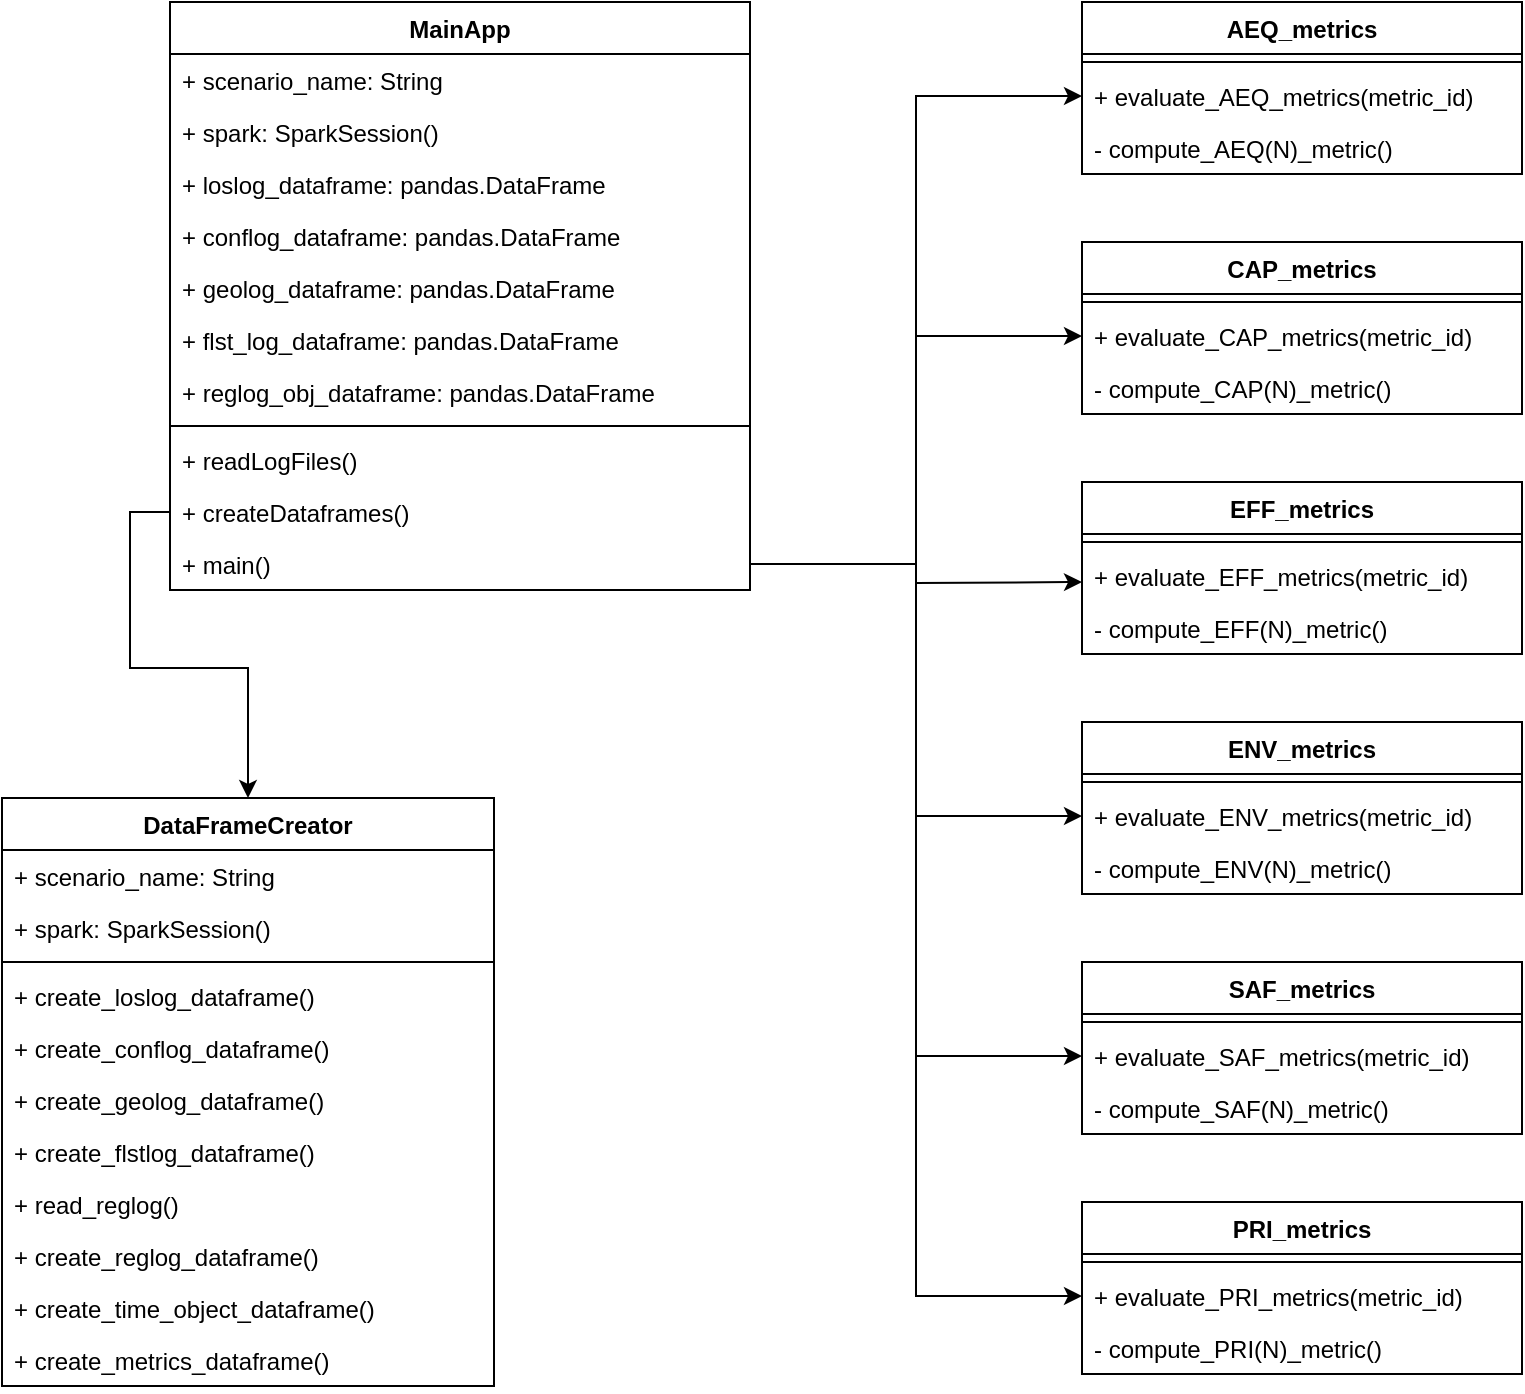 <mxfile version="15.3.8" type="device" pages="2"><diagram id="G_pzx5vyBXvMakz2AJsn" name="class_architecture_v1"><mxGraphModel dx="1092" dy="494" grid="1" gridSize="10" guides="1" tooltips="1" connect="1" arrows="1" fold="1" page="1" pageScale="1" pageWidth="827" pageHeight="1169" math="0" shadow="0"><root><mxCell id="0"/><mxCell id="1" parent="0"/><mxCell id="NrFnVaKb7ogCET7EmjuS-22" value="MainApp" style="swimlane;fontStyle=1;align=center;verticalAlign=top;childLayout=stackLayout;horizontal=1;startSize=26;horizontalStack=0;resizeParent=1;resizeParentMax=0;resizeLast=0;collapsible=1;marginBottom=0;" parent="1" vertex="1"><mxGeometry x="124" y="40" width="290" height="294" as="geometry"/></mxCell><mxCell id="NrFnVaKb7ogCET7EmjuS-23" value="+ scenario_name: String" style="text;strokeColor=none;fillColor=none;align=left;verticalAlign=top;spacingLeft=4;spacingRight=4;overflow=hidden;rotatable=0;points=[[0,0.5],[1,0.5]];portConstraint=eastwest;" parent="NrFnVaKb7ogCET7EmjuS-22" vertex="1"><mxGeometry y="26" width="290" height="26" as="geometry"/></mxCell><mxCell id="NrFnVaKb7ogCET7EmjuS-26" value="+ spark: SparkSession()" style="text;strokeColor=none;fillColor=none;align=left;verticalAlign=top;spacingLeft=4;spacingRight=4;overflow=hidden;rotatable=0;points=[[0,0.5],[1,0.5]];portConstraint=eastwest;" parent="NrFnVaKb7ogCET7EmjuS-22" vertex="1"><mxGeometry y="52" width="290" height="26" as="geometry"/></mxCell><mxCell id="NrFnVaKb7ogCET7EmjuS-28" value="+ loslog_dataframe: pandas.DataFrame" style="text;strokeColor=none;fillColor=none;align=left;verticalAlign=top;spacingLeft=4;spacingRight=4;overflow=hidden;rotatable=0;points=[[0,0.5],[1,0.5]];portConstraint=eastwest;" parent="NrFnVaKb7ogCET7EmjuS-22" vertex="1"><mxGeometry y="78" width="290" height="26" as="geometry"/></mxCell><mxCell id="NrFnVaKb7ogCET7EmjuS-29" value="+ conflog_dataframe: pandas.DataFrame" style="text;strokeColor=none;fillColor=none;align=left;verticalAlign=top;spacingLeft=4;spacingRight=4;overflow=hidden;rotatable=0;points=[[0,0.5],[1,0.5]];portConstraint=eastwest;" parent="NrFnVaKb7ogCET7EmjuS-22" vertex="1"><mxGeometry y="104" width="290" height="26" as="geometry"/></mxCell><mxCell id="NrFnVaKb7ogCET7EmjuS-30" value="+ geolog_dataframe: pandas.DataFrame" style="text;strokeColor=none;fillColor=none;align=left;verticalAlign=top;spacingLeft=4;spacingRight=4;overflow=hidden;rotatable=0;points=[[0,0.5],[1,0.5]];portConstraint=eastwest;" parent="NrFnVaKb7ogCET7EmjuS-22" vertex="1"><mxGeometry y="130" width="290" height="26" as="geometry"/></mxCell><mxCell id="NrFnVaKb7ogCET7EmjuS-31" value="+ flst_log_dataframe: pandas.DataFrame" style="text;strokeColor=none;fillColor=none;align=left;verticalAlign=top;spacingLeft=4;spacingRight=4;overflow=hidden;rotatable=0;points=[[0,0.5],[1,0.5]];portConstraint=eastwest;" parent="NrFnVaKb7ogCET7EmjuS-22" vertex="1"><mxGeometry y="156" width="290" height="26" as="geometry"/></mxCell><mxCell id="NrFnVaKb7ogCET7EmjuS-32" value="+ reglog_obj_dataframe: pandas.DataFrame" style="text;strokeColor=none;fillColor=none;align=left;verticalAlign=top;spacingLeft=4;spacingRight=4;overflow=hidden;rotatable=0;points=[[0,0.5],[1,0.5]];portConstraint=eastwest;" parent="NrFnVaKb7ogCET7EmjuS-22" vertex="1"><mxGeometry y="182" width="290" height="26" as="geometry"/></mxCell><mxCell id="NrFnVaKb7ogCET7EmjuS-24" value="" style="line;strokeWidth=1;fillColor=none;align=left;verticalAlign=middle;spacingTop=-1;spacingLeft=3;spacingRight=3;rotatable=0;labelPosition=right;points=[];portConstraint=eastwest;" parent="NrFnVaKb7ogCET7EmjuS-22" vertex="1"><mxGeometry y="208" width="290" height="8" as="geometry"/></mxCell><mxCell id="NrFnVaKb7ogCET7EmjuS-25" value="+ readLogFiles()" style="text;strokeColor=none;fillColor=none;align=left;verticalAlign=top;spacingLeft=4;spacingRight=4;overflow=hidden;rotatable=0;points=[[0,0.5],[1,0.5]];portConstraint=eastwest;" parent="NrFnVaKb7ogCET7EmjuS-22" vertex="1"><mxGeometry y="216" width="290" height="26" as="geometry"/></mxCell><mxCell id="NrFnVaKb7ogCET7EmjuS-34" value="+ createDataframes()" style="text;strokeColor=none;fillColor=none;align=left;verticalAlign=top;spacingLeft=4;spacingRight=4;overflow=hidden;rotatable=0;points=[[0,0.5],[1,0.5]];portConstraint=eastwest;" parent="NrFnVaKb7ogCET7EmjuS-22" vertex="1"><mxGeometry y="242" width="290" height="26" as="geometry"/></mxCell><mxCell id="NrFnVaKb7ogCET7EmjuS-35" value="+ main()" style="text;strokeColor=none;fillColor=none;align=left;verticalAlign=top;spacingLeft=4;spacingRight=4;overflow=hidden;rotatable=0;points=[[0,0.5],[1,0.5]];portConstraint=eastwest;" parent="NrFnVaKb7ogCET7EmjuS-22" vertex="1"><mxGeometry y="268" width="290" height="26" as="geometry"/></mxCell><mxCell id="NrFnVaKb7ogCET7EmjuS-44" value="DataFrameCreator" style="swimlane;fontStyle=1;align=center;verticalAlign=top;childLayout=stackLayout;horizontal=1;startSize=26;horizontalStack=0;resizeParent=1;resizeParentMax=0;resizeLast=0;collapsible=1;marginBottom=0;" parent="1" vertex="1"><mxGeometry x="40" y="438" width="246" height="294" as="geometry"/></mxCell><mxCell id="NrFnVaKb7ogCET7EmjuS-45" value="+ scenario_name: String" style="text;strokeColor=none;fillColor=none;align=left;verticalAlign=top;spacingLeft=4;spacingRight=4;overflow=hidden;rotatable=0;points=[[0,0.5],[1,0.5]];portConstraint=eastwest;" parent="NrFnVaKb7ogCET7EmjuS-44" vertex="1"><mxGeometry y="26" width="246" height="26" as="geometry"/></mxCell><mxCell id="NrFnVaKb7ogCET7EmjuS-48" value="+ spark: SparkSession()" style="text;strokeColor=none;fillColor=none;align=left;verticalAlign=top;spacingLeft=4;spacingRight=4;overflow=hidden;rotatable=0;points=[[0,0.5],[1,0.5]];portConstraint=eastwest;" parent="NrFnVaKb7ogCET7EmjuS-44" vertex="1"><mxGeometry y="52" width="246" height="26" as="geometry"/></mxCell><mxCell id="NrFnVaKb7ogCET7EmjuS-46" value="" style="line;strokeWidth=1;fillColor=none;align=left;verticalAlign=middle;spacingTop=-1;spacingLeft=3;spacingRight=3;rotatable=0;labelPosition=right;points=[];portConstraint=eastwest;" parent="NrFnVaKb7ogCET7EmjuS-44" vertex="1"><mxGeometry y="78" width="246" height="8" as="geometry"/></mxCell><mxCell id="NrFnVaKb7ogCET7EmjuS-47" value="+ create_loslog_dataframe()" style="text;strokeColor=none;fillColor=none;align=left;verticalAlign=top;spacingLeft=4;spacingRight=4;overflow=hidden;rotatable=0;points=[[0,0.5],[1,0.5]];portConstraint=eastwest;" parent="NrFnVaKb7ogCET7EmjuS-44" vertex="1"><mxGeometry y="86" width="246" height="26" as="geometry"/></mxCell><mxCell id="NrFnVaKb7ogCET7EmjuS-49" value="+ create_conflog_dataframe()" style="text;strokeColor=none;fillColor=none;align=left;verticalAlign=top;spacingLeft=4;spacingRight=4;overflow=hidden;rotatable=0;points=[[0,0.5],[1,0.5]];portConstraint=eastwest;" parent="NrFnVaKb7ogCET7EmjuS-44" vertex="1"><mxGeometry y="112" width="246" height="26" as="geometry"/></mxCell><mxCell id="NrFnVaKb7ogCET7EmjuS-50" value="+ create_geolog_dataframe()" style="text;strokeColor=none;fillColor=none;align=left;verticalAlign=top;spacingLeft=4;spacingRight=4;overflow=hidden;rotatable=0;points=[[0,0.5],[1,0.5]];portConstraint=eastwest;" parent="NrFnVaKb7ogCET7EmjuS-44" vertex="1"><mxGeometry y="138" width="246" height="26" as="geometry"/></mxCell><mxCell id="NrFnVaKb7ogCET7EmjuS-51" value="+ create_flstlog_dataframe()" style="text;strokeColor=none;fillColor=none;align=left;verticalAlign=top;spacingLeft=4;spacingRight=4;overflow=hidden;rotatable=0;points=[[0,0.5],[1,0.5]];portConstraint=eastwest;" parent="NrFnVaKb7ogCET7EmjuS-44" vertex="1"><mxGeometry y="164" width="246" height="26" as="geometry"/></mxCell><mxCell id="NrFnVaKb7ogCET7EmjuS-52" value="+ read_reglog()" style="text;strokeColor=none;fillColor=none;align=left;verticalAlign=top;spacingLeft=4;spacingRight=4;overflow=hidden;rotatable=0;points=[[0,0.5],[1,0.5]];portConstraint=eastwest;" parent="NrFnVaKb7ogCET7EmjuS-44" vertex="1"><mxGeometry y="190" width="246" height="26" as="geometry"/></mxCell><mxCell id="NrFnVaKb7ogCET7EmjuS-53" value="+ create_reglog_dataframe()" style="text;strokeColor=none;fillColor=none;align=left;verticalAlign=top;spacingLeft=4;spacingRight=4;overflow=hidden;rotatable=0;points=[[0,0.5],[1,0.5]];portConstraint=eastwest;" parent="NrFnVaKb7ogCET7EmjuS-44" vertex="1"><mxGeometry y="216" width="246" height="26" as="geometry"/></mxCell><mxCell id="NrFnVaKb7ogCET7EmjuS-54" value="+ create_time_object_dataframe()" style="text;strokeColor=none;fillColor=none;align=left;verticalAlign=top;spacingLeft=4;spacingRight=4;overflow=hidden;rotatable=0;points=[[0,0.5],[1,0.5]];portConstraint=eastwest;" parent="NrFnVaKb7ogCET7EmjuS-44" vertex="1"><mxGeometry y="242" width="246" height="26" as="geometry"/></mxCell><mxCell id="NrFnVaKb7ogCET7EmjuS-55" value="+ create_metrics_dataframe()" style="text;strokeColor=none;fillColor=none;align=left;verticalAlign=top;spacingLeft=4;spacingRight=4;overflow=hidden;rotatable=0;points=[[0,0.5],[1,0.5]];portConstraint=eastwest;" parent="NrFnVaKb7ogCET7EmjuS-44" vertex="1"><mxGeometry y="268" width="246" height="26" as="geometry"/></mxCell><mxCell id="NrFnVaKb7ogCET7EmjuS-57" value="AEQ_metrics" style="swimlane;fontStyle=1;align=center;verticalAlign=top;childLayout=stackLayout;horizontal=1;startSize=26;horizontalStack=0;resizeParent=1;resizeParentMax=0;resizeLast=0;collapsible=1;marginBottom=0;" parent="1" vertex="1"><mxGeometry x="580" y="40" width="220" height="86" as="geometry"/></mxCell><mxCell id="NrFnVaKb7ogCET7EmjuS-59" value="" style="line;strokeWidth=1;fillColor=none;align=left;verticalAlign=middle;spacingTop=-1;spacingLeft=3;spacingRight=3;rotatable=0;labelPosition=right;points=[];portConstraint=eastwest;" parent="NrFnVaKb7ogCET7EmjuS-57" vertex="1"><mxGeometry y="26" width="220" height="8" as="geometry"/></mxCell><mxCell id="NrFnVaKb7ogCET7EmjuS-60" value="+ evaluate_AEQ_metrics(metric_id)" style="text;strokeColor=none;fillColor=none;align=left;verticalAlign=top;spacingLeft=4;spacingRight=4;overflow=hidden;rotatable=0;points=[[0,0.5],[1,0.5]];portConstraint=eastwest;" parent="NrFnVaKb7ogCET7EmjuS-57" vertex="1"><mxGeometry y="34" width="220" height="26" as="geometry"/></mxCell><mxCell id="NrFnVaKb7ogCET7EmjuS-61" value="- compute_AEQ(N)_metric()" style="text;strokeColor=none;fillColor=none;align=left;verticalAlign=top;spacingLeft=4;spacingRight=4;overflow=hidden;rotatable=0;points=[[0,0.5],[1,0.5]];portConstraint=eastwest;" parent="NrFnVaKb7ogCET7EmjuS-57" vertex="1"><mxGeometry y="60" width="220" height="26" as="geometry"/></mxCell><mxCell id="NrFnVaKb7ogCET7EmjuS-62" value="CAP_metrics" style="swimlane;fontStyle=1;align=center;verticalAlign=top;childLayout=stackLayout;horizontal=1;startSize=26;horizontalStack=0;resizeParent=1;resizeParentMax=0;resizeLast=0;collapsible=1;marginBottom=0;" parent="1" vertex="1"><mxGeometry x="580" y="160" width="220" height="86" as="geometry"/></mxCell><mxCell id="NrFnVaKb7ogCET7EmjuS-63" value="" style="line;strokeWidth=1;fillColor=none;align=left;verticalAlign=middle;spacingTop=-1;spacingLeft=3;spacingRight=3;rotatable=0;labelPosition=right;points=[];portConstraint=eastwest;" parent="NrFnVaKb7ogCET7EmjuS-62" vertex="1"><mxGeometry y="26" width="220" height="8" as="geometry"/></mxCell><mxCell id="NrFnVaKb7ogCET7EmjuS-64" value="+ evaluate_CAP_metrics(metric_id)" style="text;strokeColor=none;fillColor=none;align=left;verticalAlign=top;spacingLeft=4;spacingRight=4;overflow=hidden;rotatable=0;points=[[0,0.5],[1,0.5]];portConstraint=eastwest;" parent="NrFnVaKb7ogCET7EmjuS-62" vertex="1"><mxGeometry y="34" width="220" height="26" as="geometry"/></mxCell><mxCell id="NrFnVaKb7ogCET7EmjuS-65" value="- compute_CAP(N)_metric()" style="text;strokeColor=none;fillColor=none;align=left;verticalAlign=top;spacingLeft=4;spacingRight=4;overflow=hidden;rotatable=0;points=[[0,0.5],[1,0.5]];portConstraint=eastwest;" parent="NrFnVaKb7ogCET7EmjuS-62" vertex="1"><mxGeometry y="60" width="220" height="26" as="geometry"/></mxCell><mxCell id="NrFnVaKb7ogCET7EmjuS-66" value="EFF_metrics" style="swimlane;fontStyle=1;align=center;verticalAlign=top;childLayout=stackLayout;horizontal=1;startSize=26;horizontalStack=0;resizeParent=1;resizeParentMax=0;resizeLast=0;collapsible=1;marginBottom=0;" parent="1" vertex="1"><mxGeometry x="580" y="280" width="220" height="86" as="geometry"/></mxCell><mxCell id="NrFnVaKb7ogCET7EmjuS-67" value="" style="line;strokeWidth=1;fillColor=none;align=left;verticalAlign=middle;spacingTop=-1;spacingLeft=3;spacingRight=3;rotatable=0;labelPosition=right;points=[];portConstraint=eastwest;" parent="NrFnVaKb7ogCET7EmjuS-66" vertex="1"><mxGeometry y="26" width="220" height="8" as="geometry"/></mxCell><mxCell id="NrFnVaKb7ogCET7EmjuS-68" value="+ evaluate_EFF_metrics(metric_id)" style="text;strokeColor=none;fillColor=none;align=left;verticalAlign=top;spacingLeft=4;spacingRight=4;overflow=hidden;rotatable=0;points=[[0,0.5],[1,0.5]];portConstraint=eastwest;" parent="NrFnVaKb7ogCET7EmjuS-66" vertex="1"><mxGeometry y="34" width="220" height="26" as="geometry"/></mxCell><mxCell id="NrFnVaKb7ogCET7EmjuS-69" value="- compute_EFF(N)_metric()" style="text;strokeColor=none;fillColor=none;align=left;verticalAlign=top;spacingLeft=4;spacingRight=4;overflow=hidden;rotatable=0;points=[[0,0.5],[1,0.5]];portConstraint=eastwest;" parent="NrFnVaKb7ogCET7EmjuS-66" vertex="1"><mxGeometry y="60" width="220" height="26" as="geometry"/></mxCell><mxCell id="NrFnVaKb7ogCET7EmjuS-70" value="ENV_metrics" style="swimlane;fontStyle=1;align=center;verticalAlign=top;childLayout=stackLayout;horizontal=1;startSize=26;horizontalStack=0;resizeParent=1;resizeParentMax=0;resizeLast=0;collapsible=1;marginBottom=0;" parent="1" vertex="1"><mxGeometry x="580" y="400" width="220" height="86" as="geometry"/></mxCell><mxCell id="NrFnVaKb7ogCET7EmjuS-71" value="" style="line;strokeWidth=1;fillColor=none;align=left;verticalAlign=middle;spacingTop=-1;spacingLeft=3;spacingRight=3;rotatable=0;labelPosition=right;points=[];portConstraint=eastwest;" parent="NrFnVaKb7ogCET7EmjuS-70" vertex="1"><mxGeometry y="26" width="220" height="8" as="geometry"/></mxCell><mxCell id="NrFnVaKb7ogCET7EmjuS-72" value="+ evaluate_ENV_metrics(metric_id)" style="text;strokeColor=none;fillColor=none;align=left;verticalAlign=top;spacingLeft=4;spacingRight=4;overflow=hidden;rotatable=0;points=[[0,0.5],[1,0.5]];portConstraint=eastwest;" parent="NrFnVaKb7ogCET7EmjuS-70" vertex="1"><mxGeometry y="34" width="220" height="26" as="geometry"/></mxCell><mxCell id="NrFnVaKb7ogCET7EmjuS-73" value="- compute_ENV(N)_metric()" style="text;strokeColor=none;fillColor=none;align=left;verticalAlign=top;spacingLeft=4;spacingRight=4;overflow=hidden;rotatable=0;points=[[0,0.5],[1,0.5]];portConstraint=eastwest;" parent="NrFnVaKb7ogCET7EmjuS-70" vertex="1"><mxGeometry y="60" width="220" height="26" as="geometry"/></mxCell><mxCell id="NrFnVaKb7ogCET7EmjuS-74" value="SAF_metrics" style="swimlane;fontStyle=1;align=center;verticalAlign=top;childLayout=stackLayout;horizontal=1;startSize=26;horizontalStack=0;resizeParent=1;resizeParentMax=0;resizeLast=0;collapsible=1;marginBottom=0;" parent="1" vertex="1"><mxGeometry x="580" y="520" width="220" height="86" as="geometry"/></mxCell><mxCell id="NrFnVaKb7ogCET7EmjuS-75" value="" style="line;strokeWidth=1;fillColor=none;align=left;verticalAlign=middle;spacingTop=-1;spacingLeft=3;spacingRight=3;rotatable=0;labelPosition=right;points=[];portConstraint=eastwest;" parent="NrFnVaKb7ogCET7EmjuS-74" vertex="1"><mxGeometry y="26" width="220" height="8" as="geometry"/></mxCell><mxCell id="NrFnVaKb7ogCET7EmjuS-76" value="+ evaluate_SAF_metrics(metric_id)" style="text;strokeColor=none;fillColor=none;align=left;verticalAlign=top;spacingLeft=4;spacingRight=4;overflow=hidden;rotatable=0;points=[[0,0.5],[1,0.5]];portConstraint=eastwest;" parent="NrFnVaKb7ogCET7EmjuS-74" vertex="1"><mxGeometry y="34" width="220" height="26" as="geometry"/></mxCell><mxCell id="NrFnVaKb7ogCET7EmjuS-77" value="- compute_SAF(N)_metric()" style="text;strokeColor=none;fillColor=none;align=left;verticalAlign=top;spacingLeft=4;spacingRight=4;overflow=hidden;rotatable=0;points=[[0,0.5],[1,0.5]];portConstraint=eastwest;" parent="NrFnVaKb7ogCET7EmjuS-74" vertex="1"><mxGeometry y="60" width="220" height="26" as="geometry"/></mxCell><mxCell id="NrFnVaKb7ogCET7EmjuS-78" value="PRI_metrics" style="swimlane;fontStyle=1;align=center;verticalAlign=top;childLayout=stackLayout;horizontal=1;startSize=26;horizontalStack=0;resizeParent=1;resizeParentMax=0;resizeLast=0;collapsible=1;marginBottom=0;" parent="1" vertex="1"><mxGeometry x="580" y="640" width="220" height="86" as="geometry"/></mxCell><mxCell id="NrFnVaKb7ogCET7EmjuS-79" value="" style="line;strokeWidth=1;fillColor=none;align=left;verticalAlign=middle;spacingTop=-1;spacingLeft=3;spacingRight=3;rotatable=0;labelPosition=right;points=[];portConstraint=eastwest;" parent="NrFnVaKb7ogCET7EmjuS-78" vertex="1"><mxGeometry y="26" width="220" height="8" as="geometry"/></mxCell><mxCell id="NrFnVaKb7ogCET7EmjuS-80" value="+ evaluate_PRI_metrics(metric_id)" style="text;strokeColor=none;fillColor=none;align=left;verticalAlign=top;spacingLeft=4;spacingRight=4;overflow=hidden;rotatable=0;points=[[0,0.5],[1,0.5]];portConstraint=eastwest;" parent="NrFnVaKb7ogCET7EmjuS-78" vertex="1"><mxGeometry y="34" width="220" height="26" as="geometry"/></mxCell><mxCell id="NrFnVaKb7ogCET7EmjuS-81" value="- compute_PRI(N)_metric()" style="text;strokeColor=none;fillColor=none;align=left;verticalAlign=top;spacingLeft=4;spacingRight=4;overflow=hidden;rotatable=0;points=[[0,0.5],[1,0.5]];portConstraint=eastwest;" parent="NrFnVaKb7ogCET7EmjuS-78" vertex="1"><mxGeometry y="60" width="220" height="26" as="geometry"/></mxCell><mxCell id="NrFnVaKb7ogCET7EmjuS-82" style="edgeStyle=orthogonalEdgeStyle;rounded=0;orthogonalLoop=1;jettySize=auto;html=1;exitX=1;exitY=0.5;exitDx=0;exitDy=0;entryX=0;entryY=0.5;entryDx=0;entryDy=0;" parent="1" source="NrFnVaKb7ogCET7EmjuS-35" target="NrFnVaKb7ogCET7EmjuS-60" edge="1"><mxGeometry relative="1" as="geometry"/></mxCell><mxCell id="NrFnVaKb7ogCET7EmjuS-83" style="edgeStyle=orthogonalEdgeStyle;rounded=0;orthogonalLoop=1;jettySize=auto;html=1;exitX=1;exitY=0.5;exitDx=0;exitDy=0;entryX=0;entryY=0.5;entryDx=0;entryDy=0;" parent="1" source="NrFnVaKb7ogCET7EmjuS-35" target="NrFnVaKb7ogCET7EmjuS-64" edge="1"><mxGeometry relative="1" as="geometry"/></mxCell><mxCell id="NrFnVaKb7ogCET7EmjuS-84" style="edgeStyle=orthogonalEdgeStyle;rounded=0;orthogonalLoop=1;jettySize=auto;html=1;exitX=1;exitY=0.5;exitDx=0;exitDy=0;" parent="1" source="NrFnVaKb7ogCET7EmjuS-35" edge="1"><mxGeometry relative="1" as="geometry"><mxPoint x="580" y="330" as="targetPoint"/></mxGeometry></mxCell><mxCell id="NrFnVaKb7ogCET7EmjuS-85" style="edgeStyle=orthogonalEdgeStyle;rounded=0;orthogonalLoop=1;jettySize=auto;html=1;exitX=1;exitY=0.5;exitDx=0;exitDy=0;entryX=0;entryY=0.5;entryDx=0;entryDy=0;" parent="1" source="NrFnVaKb7ogCET7EmjuS-35" target="NrFnVaKb7ogCET7EmjuS-72" edge="1"><mxGeometry relative="1" as="geometry"/></mxCell><mxCell id="NrFnVaKb7ogCET7EmjuS-86" style="edgeStyle=orthogonalEdgeStyle;rounded=0;orthogonalLoop=1;jettySize=auto;html=1;exitX=1;exitY=0.5;exitDx=0;exitDy=0;entryX=0;entryY=0.5;entryDx=0;entryDy=0;" parent="1" source="NrFnVaKb7ogCET7EmjuS-35" target="NrFnVaKb7ogCET7EmjuS-76" edge="1"><mxGeometry relative="1" as="geometry"/></mxCell><mxCell id="NrFnVaKb7ogCET7EmjuS-87" style="edgeStyle=orthogonalEdgeStyle;rounded=0;orthogonalLoop=1;jettySize=auto;html=1;exitX=1;exitY=0.5;exitDx=0;exitDy=0;entryX=0;entryY=0.5;entryDx=0;entryDy=0;" parent="1" source="NrFnVaKb7ogCET7EmjuS-35" target="NrFnVaKb7ogCET7EmjuS-80" edge="1"><mxGeometry relative="1" as="geometry"/></mxCell><mxCell id="NrFnVaKb7ogCET7EmjuS-89" style="edgeStyle=orthogonalEdgeStyle;rounded=0;orthogonalLoop=1;jettySize=auto;html=1;exitX=0;exitY=0.5;exitDx=0;exitDy=0;" parent="1" source="NrFnVaKb7ogCET7EmjuS-34" target="NrFnVaKb7ogCET7EmjuS-44" edge="1"><mxGeometry relative="1" as="geometry"/></mxCell></root></mxGraphModel></diagram><diagram name="class_architcture_v2" id="7kB4PlnnTUzTwbsQ04qq"><mxGraphModel dx="1560" dy="1875" grid="1" gridSize="10" guides="1" tooltips="1" connect="1" arrows="1" fold="1" page="1" pageScale="1" pageWidth="827" pageHeight="1169" math="0" shadow="0"><root><mxCell id="flyYRnnA7VTLJY1jvSnE-0"/><mxCell id="flyYRnnA7VTLJY1jvSnE-1" parent="flyYRnnA7VTLJY1jvSnE-0"/><mxCell id="ggYslN468eqg3KEvAmj1-0" value="config" style="shape=umlFrame;whiteSpace=wrap;html=1;" vertex="1" parent="flyYRnnA7VTLJY1jvSnE-1"><mxGeometry x="40" y="-1160" width="170" height="230" as="geometry"/></mxCell><mxCell id="ggYslN468eqg3KEvAmj1-1" value="data" style="shape=umlFrame;whiteSpace=wrap;html=1;" vertex="1" parent="flyYRnnA7VTLJY1jvSnE-1"><mxGeometry x="620" y="-1160" width="170" height="230" as="geometry"/></mxCell><mxCell id="ggYslN468eqg3KEvAmj1-2" value="output" style="shape=umlFrame;whiteSpace=wrap;html=1;" vertex="1" parent="flyYRnnA7VTLJY1jvSnE-1"><mxGeometry x="430" y="-1160" width="170" height="230" as="geometry"/></mxCell><mxCell id="ggYslN468eqg3KEvAmj1-4" value="platform" style="shape=umlFrame;whiteSpace=wrap;html=1;" vertex="1" parent="flyYRnnA7VTLJY1jvSnE-1"><mxGeometry x="50" y="-910" width="740" height="710" as="geometry"/></mxCell><mxCell id="ggYslN468eqg3KEvAmj1-5" value="parse" style="shape=umlFrame;whiteSpace=wrap;html=1;" vertex="1" parent="flyYRnnA7VTLJY1jvSnE-1"><mxGeometry x="595" y="-730" width="170" height="320" as="geometry"/></mxCell><mxCell id="ggYslN468eqg3KEvAmj1-6" value="schemas" style="shape=umlFrame;whiteSpace=wrap;html=1;" vertex="1" parent="flyYRnnA7VTLJY1jvSnE-1"><mxGeometry x="80" y="-840" width="170" height="290" as="geometry"/></mxCell><mxCell id="ggYslN468eqg3KEvAmj1-7" value="results" style="shape=umlFrame;whiteSpace=wrap;html=1;" vertex="1" parent="flyYRnnA7VTLJY1jvSnE-1"><mxGeometry x="400" y="-350" width="290" height="100" as="geometry"/></mxCell><mxCell id="ggYslN468eqg3KEvAmj1-8" value="utils" style="shape=umlFrame;whiteSpace=wrap;html=1;" vertex="1" parent="flyYRnnA7VTLJY1jvSnE-1"><mxGeometry x="370" y="-515" width="160" height="100" as="geometry"/></mxCell><mxCell id="ggYslN468eqg3KEvAmj1-9" value="MainApp" style="swimlane;fontStyle=0;childLayout=stackLayout;horizontal=1;startSize=26;fillColor=none;horizontalStack=0;resizeParent=1;resizeParentMax=0;resizeLast=0;collapsible=1;marginBottom=0;" vertex="1" parent="flyYRnnA7VTLJY1jvSnE-1"><mxGeometry x="310" y="-710" width="250" height="104" as="geometry"/></mxCell><mxCell id="ggYslN468eqg3KEvAmj1-10" value="+ df_names: LOG_PREFIX" style="text;strokeColor=none;fillColor=none;align=left;verticalAlign=top;spacingLeft=4;spacingRight=4;overflow=hidden;rotatable=0;points=[[0,0.5],[1,0.5]];portConstraint=eastwest;" vertex="1" parent="ggYslN468eqg3KEvAmj1-9"><mxGeometry y="26" width="250" height="26" as="geometry"/></mxCell><mxCell id="ggYslN468eqg3KEvAmj1-11" value="+ input_dataframes: &lt;- load_dataframes()" style="text;strokeColor=none;fillColor=none;align=left;verticalAlign=top;spacingLeft=4;spacingRight=4;overflow=hidden;rotatable=0;points=[[0,0.5],[1,0.5]];portConstraint=eastwest;" vertex="1" parent="ggYslN468eqg3KEvAmj1-9"><mxGeometry y="52" width="250" height="26" as="geometry"/></mxCell><mxCell id="ggYslN468eqg3KEvAmj1-12" value="+ computeMetrics()" style="text;strokeColor=none;fillColor=none;align=left;verticalAlign=top;spacingLeft=4;spacingRight=4;overflow=hidden;rotatable=0;points=[[0,0.5],[1,0.5]];portConstraint=eastwest;" vertex="1" parent="ggYslN468eqg3KEvAmj1-9"><mxGeometry y="78" width="250" height="26" as="geometry"/></mxCell><mxCell id="ggYslN468eqg3KEvAmj1-13" value="metrics" style="shape=umlFrame;whiteSpace=wrap;html=1;" vertex="1" parent="flyYRnnA7VTLJY1jvSnE-1"><mxGeometry x="80" y="-520" width="240" height="290" as="geometry"/></mxCell><mxCell id="ggYslN468eqg3KEvAmj1-14" value="settings.toml" style="html=1;" vertex="1" parent="flyYRnnA7VTLJY1jvSnE-1"><mxGeometry x="50" y="-1120" width="150" height="30" as="geometry"/></mxCell><mxCell id="ggYslN468eqg3KEvAmj1-15" value="+ PATH&#10;+ LOGGING&#10;+ SPARK CONFIG&#10;+ DRONE CONFIG&#10;+ THRESHOLDS&#10;+ WEIGHTS&#10;+ COORDINATE SYSTEM&#10;+ ROI POINTS ENV3" style="text;strokeColor=none;fillColor=none;align=left;verticalAlign=top;spacingLeft=4;spacingRight=4;overflow=hidden;rotatable=0;points=[[0,0.5],[1,0.5]];portConstraint=eastwest;" vertex="1" parent="flyYRnnA7VTLJY1jvSnE-1"><mxGeometry x="50" y="-1080" width="160" height="140" as="geometry"/></mxCell><mxCell id="ggYslN468eqg3KEvAmj1-16" value="Centralised .log" style="html=1;" vertex="1" parent="flyYRnnA7VTLJY1jvSnE-1"><mxGeometry x="630" y="-1120" width="150" height="30" as="geometry"/></mxCell><mxCell id="ggYslN468eqg3KEvAmj1-17" value="Decentralised .log" style="html=1;" vertex="1" parent="flyYRnnA7VTLJY1jvSnE-1"><mxGeometry x="630" y="-1070" width="150" height="30" as="geometry"/></mxCell><mxCell id="ggYslN468eqg3KEvAmj1-18" value="Hybrid .log" style="html=1;" vertex="1" parent="flyYRnnA7VTLJY1jvSnE-1"><mxGeometry x="630" y="-1025" width="150" height="30" as="geometry"/></mxCell><mxCell id="ggYslN468eqg3KEvAmj1-19" value="Flight_intentions .csv" style="html=1;" vertex="1" parent="flyYRnnA7VTLJY1jvSnE-1"><mxGeometry x="630" y="-970" width="150" height="30" as="geometry"/></mxCell><mxCell id="ggYslN468eqg3KEvAmj1-20" value="conflog.parquet" style="html=1;" vertex="1" parent="flyYRnnA7VTLJY1jvSnE-1"><mxGeometry x="440" y="-1120" width="150" height="20" as="geometry"/></mxCell><mxCell id="ggYslN468eqg3KEvAmj1-21" value="flstlog.parquet" style="html=1;" vertex="1" parent="flyYRnnA7VTLJY1jvSnE-1"><mxGeometry x="440" y="-1090" width="150" height="20" as="geometry"/></mxCell><mxCell id="ggYslN468eqg3KEvAmj1-22" value="flstlog.parquet" style="html=1;" vertex="1" parent="flyYRnnA7VTLJY1jvSnE-1"><mxGeometry x="440" y="-1060" width="150" height="20" as="geometry"/></mxCell><mxCell id="ggYslN468eqg3KEvAmj1-23" value="geolog.parquet" style="html=1;" vertex="1" parent="flyYRnnA7VTLJY1jvSnE-1"><mxGeometry x="440" y="-1030" width="150" height="20" as="geometry"/></mxCell><mxCell id="ggYslN468eqg3KEvAmj1-24" value="loslog.parquet" style="html=1;" vertex="1" parent="flyYRnnA7VTLJY1jvSnE-1"><mxGeometry x="440" y="-1000" width="150" height="20" as="geometry"/></mxCell><mxCell id="ggYslN468eqg3KEvAmj1-25" value="reglog.parquet" style="html=1;" vertex="1" parent="flyYRnnA7VTLJY1jvSnE-1"><mxGeometry x="440" y="-970" width="150" height="20" as="geometry"/></mxCell><mxCell id="ggYslN468eqg3KEvAmj1-26" value="combined_flst_fp_int_parser" style="html=1;" vertex="1" parent="flyYRnnA7VTLJY1jvSnE-1"><mxGeometry x="600" y="-690" width="150" height="20" as="geometry"/></mxCell><mxCell id="ggYslN468eqg3KEvAmj1-27" value="conf_log_parser" style="html=1;" vertex="1" parent="flyYRnnA7VTLJY1jvSnE-1"><mxGeometry x="600" y="-660" width="150" height="20" as="geometry"/></mxCell><mxCell id="ggYslN468eqg3KEvAmj1-28" value="flst_log_parser" style="html=1;" vertex="1" parent="flyYRnnA7VTLJY1jvSnE-1"><mxGeometry x="600" y="-630" width="150" height="20" as="geometry"/></mxCell><mxCell id="ggYslN468eqg3KEvAmj1-29" value="fp_int_parser" style="html=1;" vertex="1" parent="flyYRnnA7VTLJY1jvSnE-1"><mxGeometry x="600" y="-600" width="150" height="20" as="geometry"/></mxCell><mxCell id="ggYslN468eqg3KEvAmj1-30" value="generic_parser" style="html=1;" vertex="1" parent="flyYRnnA7VTLJY1jvSnE-1"><mxGeometry x="600" y="-570" width="150" height="20" as="geometry"/></mxCell><mxCell id="ggYslN468eqg3KEvAmj1-31" value="geo_log_parser" style="html=1;" vertex="1" parent="flyYRnnA7VTLJY1jvSnE-1"><mxGeometry x="600" y="-540" width="150" height="20" as="geometry"/></mxCell><mxCell id="ggYslN468eqg3KEvAmj1-32" value="los_log_parser" style="html=1;" vertex="1" parent="flyYRnnA7VTLJY1jvSnE-1"><mxGeometry x="600" y="-510" width="150" height="20" as="geometry"/></mxCell><mxCell id="ggYslN468eqg3KEvAmj1-33" value="parser_constants" style="html=1;" vertex="1" parent="flyYRnnA7VTLJY1jvSnE-1"><mxGeometry x="600" y="-480" width="150" height="20" as="geometry"/></mxCell><mxCell id="ggYslN468eqg3KEvAmj1-34" value="reg_log_parser" style="html=1;" vertex="1" parent="flyYRnnA7VTLJY1jvSnE-1"><mxGeometry x="600" y="-450" width="150" height="20" as="geometry"/></mxCell><mxCell id="ggYslN468eqg3KEvAmj1-35" value="result_dataframes" style="html=1;" vertex="1" parent="flyYRnnA7VTLJY1jvSnE-1"><mxGeometry x="414" y="-310" width="120" height="40" as="geometry"/></mxCell><mxCell id="ggYslN468eqg3KEvAmj1-36" value="result_constants" style="html=1;" vertex="1" parent="flyYRnnA7VTLJY1jvSnE-1"><mxGeometry x="550" y="-310" width="120" height="40" as="geometry"/></mxCell><mxCell id="ggYslN468eqg3KEvAmj1-37" value="conf_log_schema" style="html=1;" vertex="1" parent="flyYRnnA7VTLJY1jvSnE-1"><mxGeometry x="90" y="-790" width="150" height="20" as="geometry"/></mxCell><mxCell id="ggYslN468eqg3KEvAmj1-38" value="flst_log_schema" style="html=1;" vertex="1" parent="flyYRnnA7VTLJY1jvSnE-1"><mxGeometry x="90" y="-760" width="150" height="20" as="geometry"/></mxCell><mxCell id="ggYslN468eqg3KEvAmj1-39" value="fp_int_schema" style="html=1;" vertex="1" parent="flyYRnnA7VTLJY1jvSnE-1"><mxGeometry x="90" y="-730" width="150" height="20" as="geometry"/></mxCell><mxCell id="ggYslN468eqg3KEvAmj1-40" value="geo_log_schema" style="html=1;" vertex="1" parent="flyYRnnA7VTLJY1jvSnE-1"><mxGeometry x="90" y="-700" width="150" height="20" as="geometry"/></mxCell><mxCell id="ggYslN468eqg3KEvAmj1-41" value="los_log_schema" style="html=1;" vertex="1" parent="flyYRnnA7VTLJY1jvSnE-1"><mxGeometry x="90" y="-670" width="150" height="20" as="geometry"/></mxCell><mxCell id="ggYslN468eqg3KEvAmj1-42" value="reg_log_schema" style="html=1;" vertex="1" parent="flyYRnnA7VTLJY1jvSnE-1"><mxGeometry x="90" y="-640" width="150" height="20" as="geometry"/></mxCell><mxCell id="ggYslN468eqg3KEvAmj1-43" value="tables_attributes" style="html=1;" vertex="1" parent="flyYRnnA7VTLJY1jvSnE-1"><mxGeometry x="90" y="-610" width="150" height="20" as="geometry"/></mxCell><mxCell id="ggYslN468eqg3KEvAmj1-44" value="AEQ_metrics" style="html=1;" vertex="1" parent="flyYRnnA7VTLJY1jvSnE-1"><mxGeometry x="110" y="-480" width="160" height="30" as="geometry"/></mxCell><mxCell id="ggYslN468eqg3KEvAmj1-45" value="CAP_metrics" style="html=1;" vertex="1" parent="flyYRnnA7VTLJY1jvSnE-1"><mxGeometry x="110" y="-440" width="160" height="30" as="geometry"/></mxCell><mxCell id="ggYslN468eqg3KEvAmj1-46" value="EFF_metrics" style="html=1;" vertex="1" parent="flyYRnnA7VTLJY1jvSnE-1"><mxGeometry x="110" y="-400" width="160" height="30" as="geometry"/></mxCell><mxCell id="ggYslN468eqg3KEvAmj1-47" value="ENV_metrics" style="html=1;" vertex="1" parent="flyYRnnA7VTLJY1jvSnE-1"><mxGeometry x="110" y="-360" width="160" height="30" as="geometry"/></mxCell><mxCell id="ggYslN468eqg3KEvAmj1-48" value="PRI_metrics" style="html=1;" vertex="1" parent="flyYRnnA7VTLJY1jvSnE-1"><mxGeometry x="110" y="-320" width="160" height="30" as="geometry"/></mxCell><mxCell id="ggYslN468eqg3KEvAmj1-49" value="SAF_metrics" style="html=1;" vertex="1" parent="flyYRnnA7VTLJY1jvSnE-1"><mxGeometry x="110" y="-280" width="160" height="30" as="geometry"/></mxCell><mxCell id="ggYslN468eqg3KEvAmj1-50" value="io_utils" style="html=1;" vertex="1" parent="flyYRnnA7VTLJY1jvSnE-1"><mxGeometry x="390" y="-475" width="130" height="20" as="geometry"/></mxCell><mxCell id="ggYslN468eqg3KEvAmj1-51" value="parser_utils" style="html=1;" vertex="1" parent="flyYRnnA7VTLJY1jvSnE-1"><mxGeometry x="390" y="-445" width="130" height="20" as="geometry"/></mxCell><mxCell id="ggYslN468eqg3KEvAmj1-56" value="&lt;p style=&quot;margin: 4px 0px 0px ; text-align: center&quot;&gt;&lt;b&gt;&lt;u&gt;«PARSE_CONFIG»&lt;/u&gt;&lt;/b&gt;&lt;br&gt;&lt;/p&gt;&lt;hr&gt;&lt;p style=&quot;margin: 0px ; margin-left: 8px&quot;&gt;CONF_LOG_PREFIX: (CONF_LOG_FILE_SCHEMA, CONF_LOG_TRANSFORMATIONS)&lt;/p&gt;&lt;p style=&quot;margin: 0px ; margin-left: 8px&quot;&gt;LOS_LOG_PREFIX: ((LOS_LOG_FILE_SCHEMA, LOS_LOG_TRANSFORMATIONS)&lt;/p&gt;&lt;p style=&quot;margin: 0px ; margin-left: 8px&quot;&gt;GEO_LOG_PREFIX: (GEO_LOG_FILE_SCHEMA, GEO_LOG_TRANSFORMATIONS)&lt;/p&gt;&lt;p style=&quot;margin: 0px ; margin-left: 8px&quot;&gt;FLST_LOG_PREFIX: (FLST_LOG_FILE_SCHEMA, FLST_LOG_TRANSFORMATIONS)&lt;/p&gt;&lt;p style=&quot;margin: 0px ; margin-left: 8px&quot;&gt;REG_LOG_PREFIX: (REG_LOG_SCHEMA, REG_LOG_TRANSFORMATIONS)&lt;/p&gt;" style="verticalAlign=top;align=left;overflow=fill;fontSize=12;fontFamily=Helvetica;html=1;" vertex="1" parent="flyYRnnA7VTLJY1jvSnE-1"><mxGeometry x="275" y="-880" width="505" height="120" as="geometry"/></mxCell></root></mxGraphModel></diagram></mxfile>